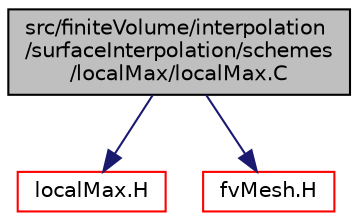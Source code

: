 digraph "src/finiteVolume/interpolation/surfaceInterpolation/schemes/localMax/localMax.C"
{
  bgcolor="transparent";
  edge [fontname="Helvetica",fontsize="10",labelfontname="Helvetica",labelfontsize="10"];
  node [fontname="Helvetica",fontsize="10",shape=record];
  Node0 [label="src/finiteVolume/interpolation\l/surfaceInterpolation/schemes\l/localMax/localMax.C",height=0.2,width=0.4,color="black", fillcolor="grey75", style="filled", fontcolor="black"];
  Node0 -> Node1 [color="midnightblue",fontsize="10",style="solid",fontname="Helvetica"];
  Node1 [label="localMax.H",height=0.2,width=0.4,color="red",URL="$a04403.html"];
  Node0 -> Node194 [color="midnightblue",fontsize="10",style="solid",fontname="Helvetica"];
  Node194 [label="fvMesh.H",height=0.2,width=0.4,color="red",URL="$a03719.html"];
}
